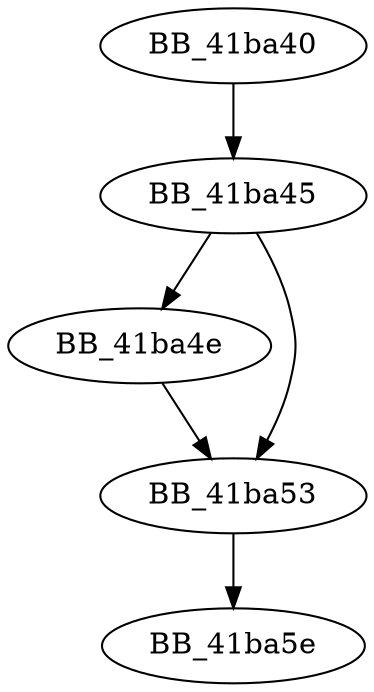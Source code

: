 DiGraph ___endstdio{
BB_41ba40->BB_41ba45
BB_41ba45->BB_41ba4e
BB_41ba45->BB_41ba53
BB_41ba4e->BB_41ba53
BB_41ba53->BB_41ba5e
}
